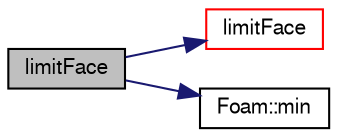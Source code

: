digraph "limitFace"
{
  bgcolor="transparent";
  edge [fontname="FreeSans",fontsize="10",labelfontname="FreeSans",labelfontsize="10"];
  node [fontname="FreeSans",fontsize="10",shape=record];
  rankdir="LR";
  Node343 [label="limitFace",height=0.2,width=0.4,color="black", fillcolor="grey75", style="filled", fontcolor="black"];
  Node343 -> Node344 [color="midnightblue",fontsize="10",style="solid",fontname="FreeSans"];
  Node344 [label="limitFace",height=0.2,width=0.4,color="red",URL="$a22562.html#aa2c98cd3790865ebf59b375cffe92519"];
  Node343 -> Node349 [color="midnightblue",fontsize="10",style="solid",fontname="FreeSans"];
  Node349 [label="Foam::min",height=0.2,width=0.4,color="black",URL="$a21124.html#a253e112ad2d56d96230ff39ea7f442dc"];
}
